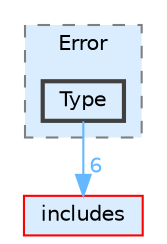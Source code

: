 digraph "lib/types/objects/Error/Type"
{
 // LATEX_PDF_SIZE
  bgcolor="transparent";
  edge [fontname=Helvetica,fontsize=10,labelfontname=Helvetica,labelfontsize=10];
  node [fontname=Helvetica,fontsize=10,shape=box,height=0.2,width=0.4];
  compound=true
  subgraph clusterdir_862d1438bfa46f850b5cbd4b20120044 {
    graph [ bgcolor="#daedff", pencolor="grey50", label="Error", fontname=Helvetica,fontsize=10 style="filled,dashed", URL="dir_862d1438bfa46f850b5cbd4b20120044.html",tooltip=""]
  dir_5b46ef279e1462f90a1ca5525bcd1c38 [label="Type", fillcolor="#daedff", color="grey25", style="filled,bold", URL="dir_5b46ef279e1462f90a1ca5525bcd1c38.html",tooltip=""];
  }
  dir_09e761304027c904456130627fd4dcf5 [label="includes", fillcolor="#daedff", color="red", style="filled", URL="dir_09e761304027c904456130627fd4dcf5.html",tooltip=""];
  dir_5b46ef279e1462f90a1ca5525bcd1c38->dir_09e761304027c904456130627fd4dcf5 [headlabel="6", labeldistance=1.5 headhref="dir_000041_000019.html" href="dir_000041_000019.html" color="steelblue1" fontcolor="steelblue1"];
}
